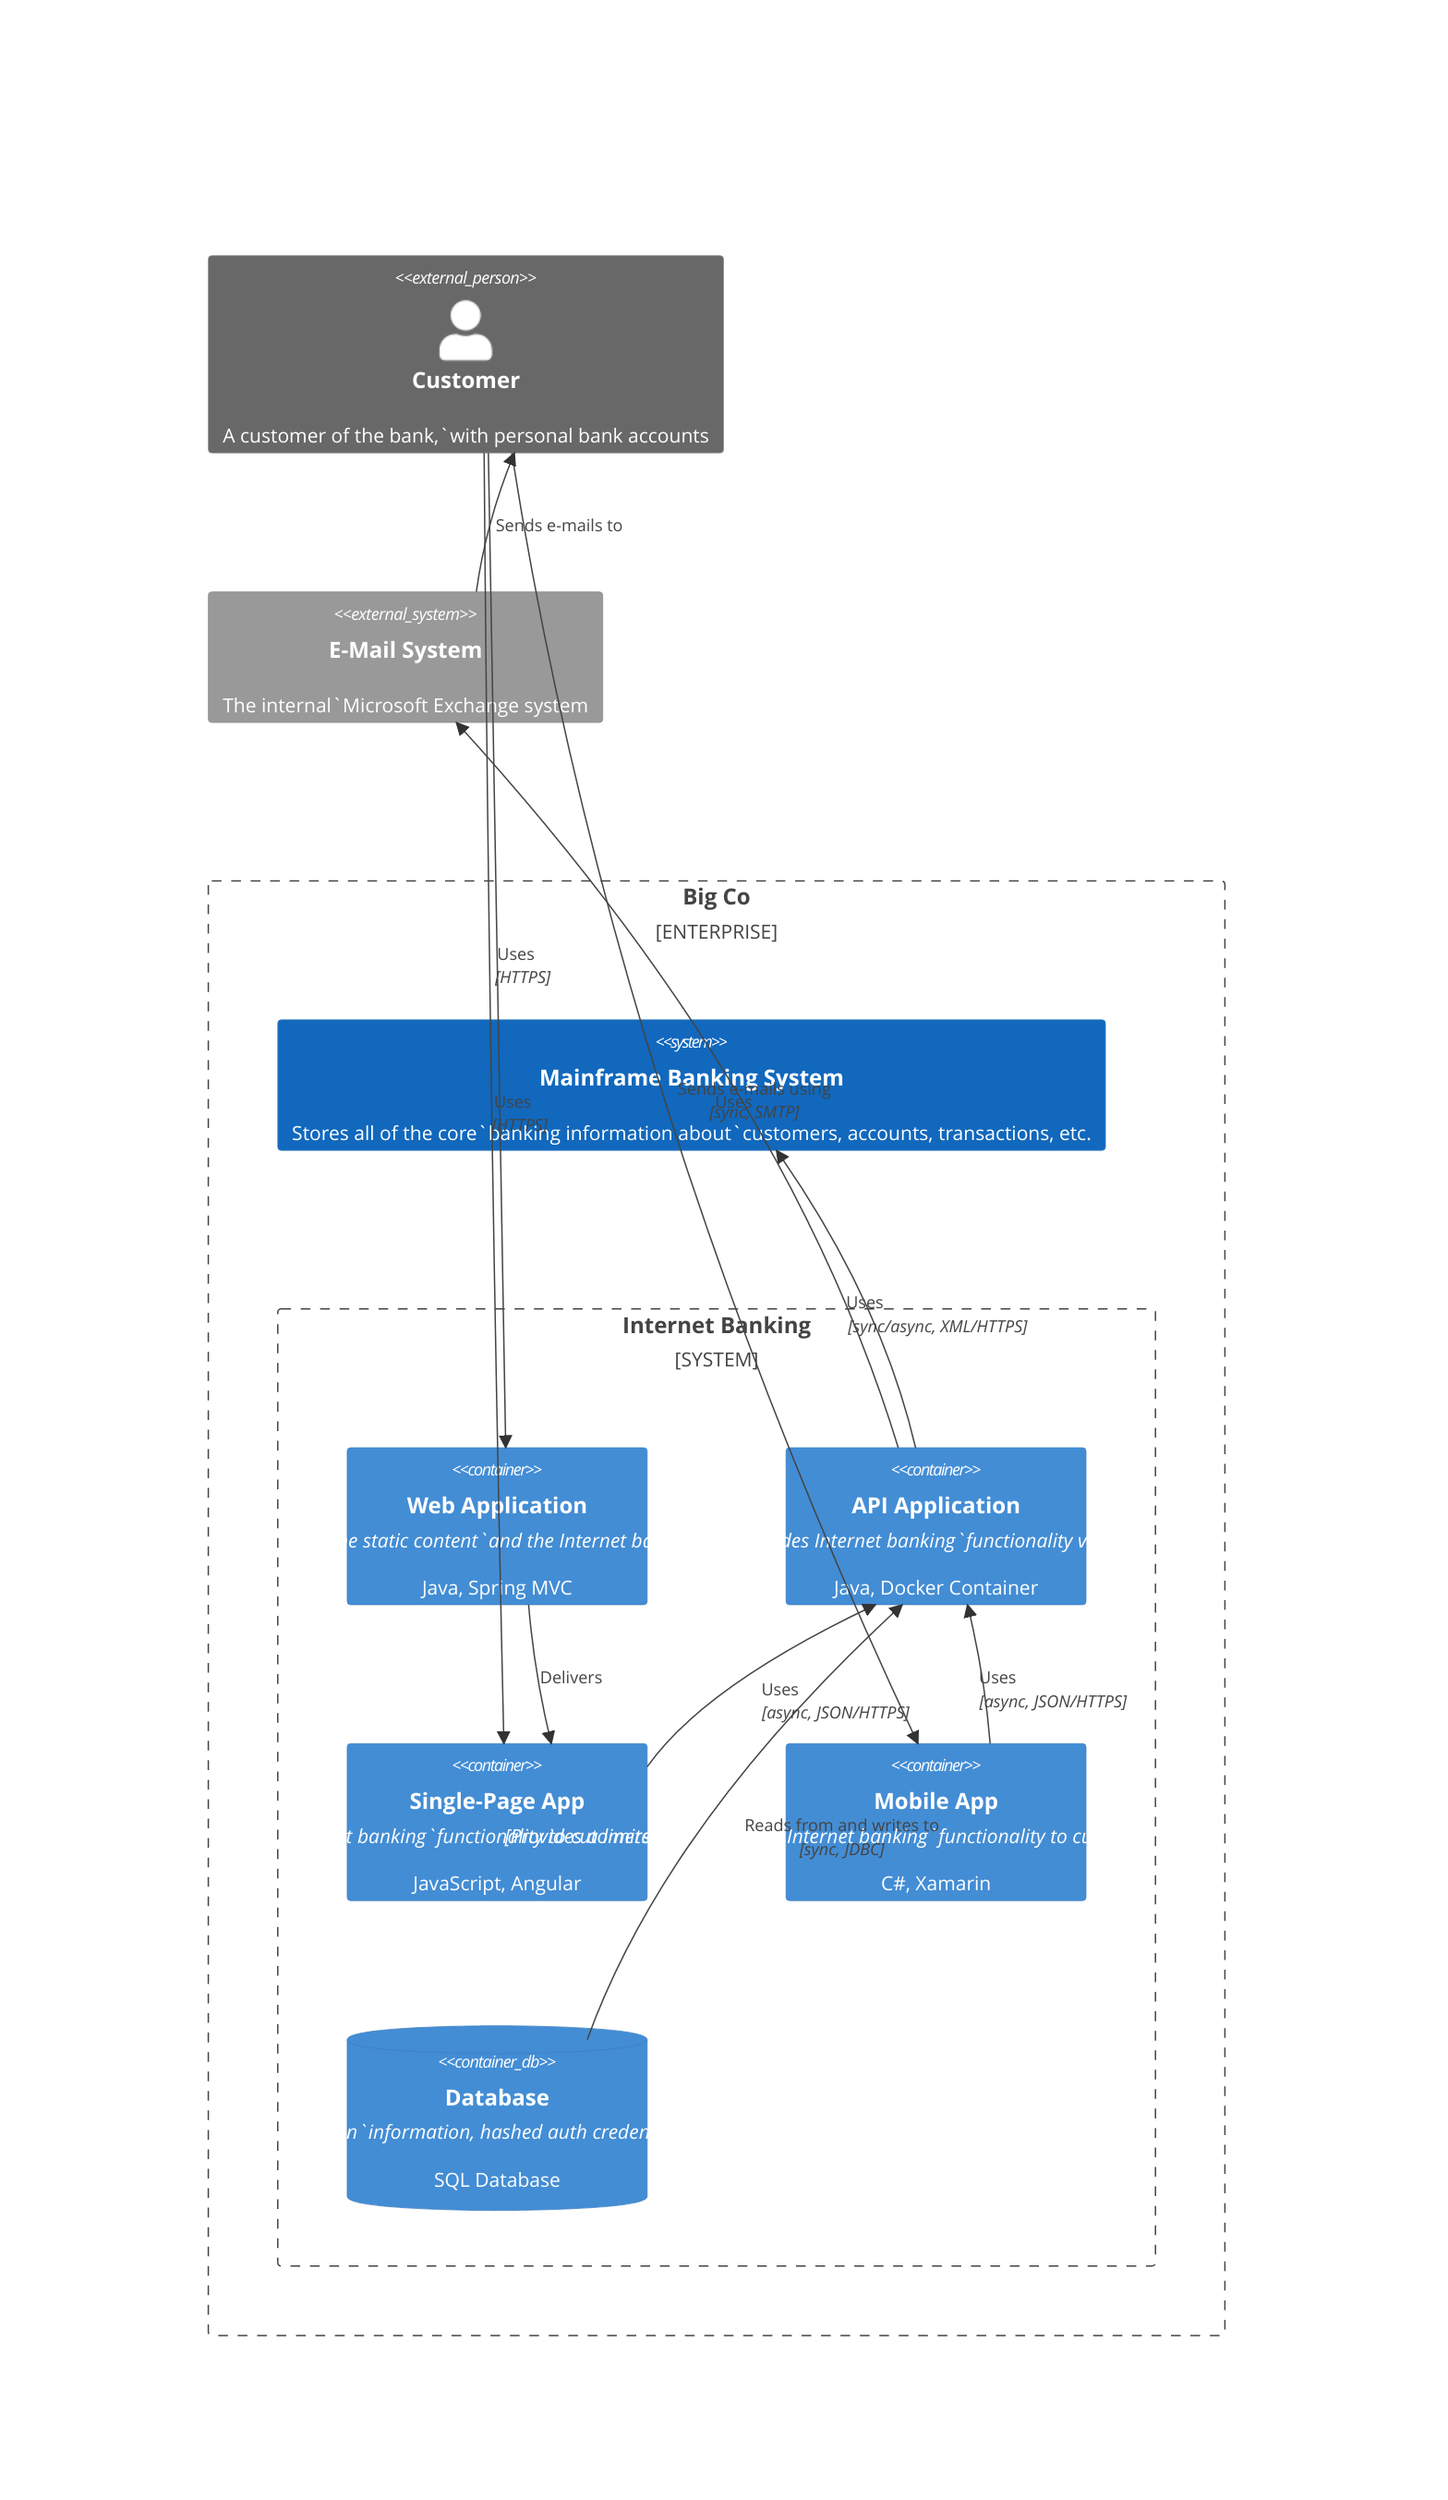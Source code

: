 C4Container
    Person_Ext(customer, "Customer", "A customer of the bank,`with personal bank accounts")
    Enterprise_Boundary(e1, "Big Co") {
        System_Boundary(c1, "Internet Banking") {
            Container(web_app, "Web Application", "Delivers the static content`and the Internet banking SPA", "Java, Spring MVC")
            Container(backend_api, "API Application", "Provides Internet banking`functionality via API", "Java, Docker Container")
            Container(spa, "Single-Page App", "Provides all the Internet banking`functionality to cutomers`via their web browser", "JavaScript, Angular")
            Container(mobile_app, "Mobile App", "Provides a limited subset`of the Internet banking`functionality to customers`via their mobile device", "C#, Xamarin")
            ContainerDb(database, "Database", "Stores user registration`information, hashed auth credentials,`access logs, etc.", "SQL Database")
        }
        System(banking_system, "Mainframe Banking System", "Stores all of the core`banking information about`customers, accounts, transactions, etc.")
    }
    System_Ext(email_system, "E-Mail System", "The internal`Microsoft Exchange system")
    Rel(customer, web_app, "Uses", "HTTPS")
    Rel(customer, spa, "Uses", "HTTPS")
    Rel(customer, mobile_app, "Uses")
    Rel(web_app, spa, "Delivers")
    Rel(spa, backend_api, "Uses", "async, JSON/HTTPS")
    Rel(mobile_app, backend_api, "Uses", "async, JSON/HTTPS")
    Rel(database, backend_api, "Reads from and writes to", "sync, JDBC")
    Rel(email_system, customer, "Sends e-mails to")
    Rel(backend_api, email_system, "Sends e-mails using", "sync, SMTP")
    Rel(backend_api, banking_system, "Uses", "sync/async, XML/HTTPS")